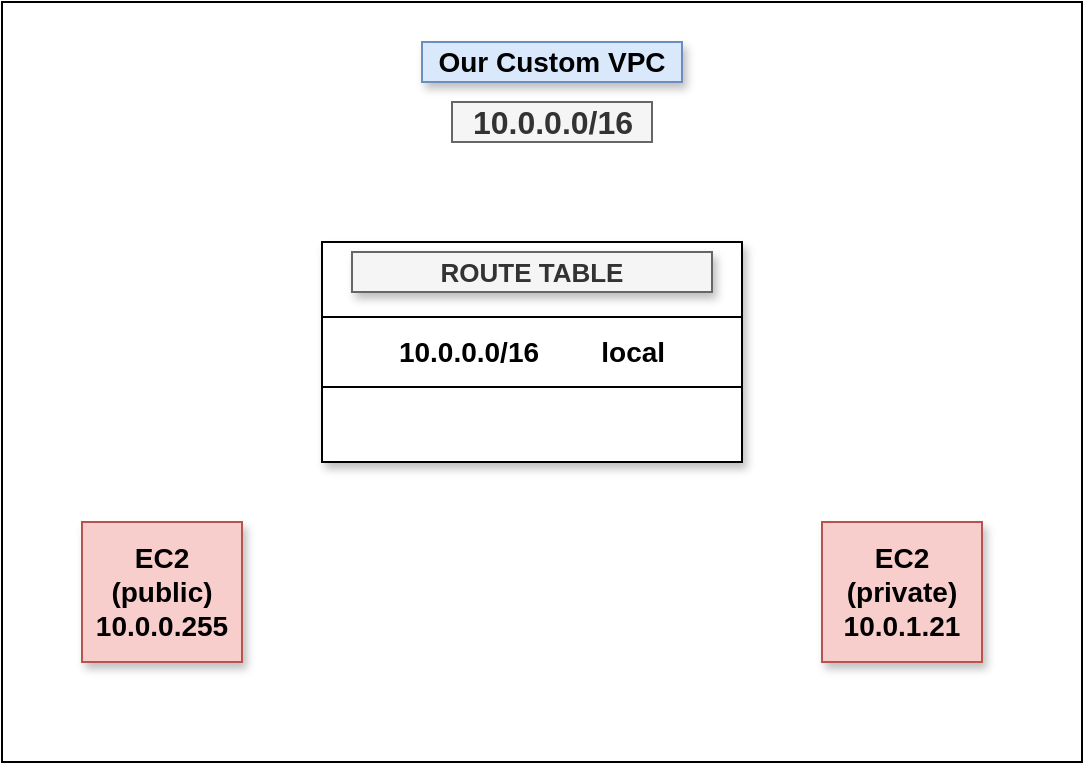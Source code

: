 <mxfile version="14.2.3" type="github" pages="2">
  <diagram id="4cFyjErOvzvpscptfe8b" name="Page-1">
    <mxGraphModel dx="1422" dy="794" grid="1" gridSize="10" guides="1" tooltips="1" connect="1" arrows="1" fold="1" page="1" pageScale="1" pageWidth="850" pageHeight="1100" math="0" shadow="0">
      <root>
        <mxCell id="0" />
        <mxCell id="1" parent="0" />
        <mxCell id="DU86xdA9OpCmwGyD7wXK-3" value="&lt;b&gt;&lt;font style=&quot;font-size: 14px&quot;&gt;Our Custom VPC&lt;/font&gt;&lt;/b&gt;" style="text;html=1;strokeColor=#6c8ebf;fillColor=#dae8fc;align=center;verticalAlign=middle;whiteSpace=wrap;rounded=0;shadow=1;" parent="1" vertex="1">
          <mxGeometry x="360" y="110" width="130" height="20" as="geometry" />
        </mxCell>
        <mxCell id="DU86xdA9OpCmwGyD7wXK-16" value="&lt;b&gt;&lt;font style=&quot;font-size: 14px&quot;&gt;EC2&lt;br&gt;(public)&lt;br&gt;10.0.0.255&lt;br&gt;&lt;/font&gt;&lt;/b&gt;" style="rounded=0;whiteSpace=wrap;html=1;shadow=1;fillColor=#f8cecc;strokeColor=#b85450;" parent="1" vertex="1">
          <mxGeometry x="190" y="350" width="80" height="70" as="geometry" />
        </mxCell>
        <mxCell id="DU86xdA9OpCmwGyD7wXK-27" value="&lt;b&gt;&lt;font style=&quot;font-size: 14px&quot;&gt;EC2&lt;br&gt;(private)&lt;br&gt;10.0.1.21&lt;br&gt;&lt;/font&gt;&lt;/b&gt;" style="rounded=0;whiteSpace=wrap;html=1;shadow=1;fillColor=#f8cecc;strokeColor=#b85450;" parent="1" vertex="1">
          <mxGeometry x="560" y="350" width="80" height="70" as="geometry" />
        </mxCell>
        <mxCell id="DU86xdA9OpCmwGyD7wXK-32" value="&lt;b&gt;&lt;font style=&quot;font-size: 16px&quot;&gt;10.0.0.0/16&lt;br&gt;&lt;/font&gt;&lt;/b&gt;" style="text;html=1;align=center;verticalAlign=middle;resizable=0;points=[];autosize=1;fillColor=#f5f5f5;strokeColor=#666666;fontColor=#333333;" parent="1" vertex="1">
          <mxGeometry x="375" y="140" width="100" height="20" as="geometry" />
        </mxCell>
        <mxCell id="YMv9TByk4Qcyc4DGlDAP-1" value="" style="rounded=0;whiteSpace=wrap;html=1;shadow=1;" vertex="1" parent="1">
          <mxGeometry x="310" y="210" width="210" height="110" as="geometry" />
        </mxCell>
        <mxCell id="YMv9TByk4Qcyc4DGlDAP-2" value="&lt;b&gt;&lt;font style=&quot;font-size: 13px&quot;&gt;ROUTE TABLE&lt;/font&gt;&lt;/b&gt;" style="text;html=1;strokeColor=#666666;fillColor=#f5f5f5;align=center;verticalAlign=middle;whiteSpace=wrap;rounded=0;shadow=1;fontColor=#333333;" vertex="1" parent="1">
          <mxGeometry x="325" y="215" width="180" height="20" as="geometry" />
        </mxCell>
        <mxCell id="YMv9TByk4Qcyc4DGlDAP-4" value="&lt;b&gt;&lt;font style=&quot;font-size: 14px&quot;&gt;0.0.0.0/0&amp;nbsp; &amp;nbsp; &amp;nbsp; &amp;nbsp; IGW&lt;/font&gt;&lt;/b&gt;" style="rounded=0;whiteSpace=wrap;html=1;shadow=0;" vertex="1" parent="1">
          <mxGeometry x="310" y="247.5" width="210" height="35" as="geometry" />
        </mxCell>
        <mxCell id="YMv9TByk4Qcyc4DGlDAP-5" value="&lt;b&gt;&lt;font style=&quot;font-size: 14px&quot;&gt;10.0.0.0/16&amp;nbsp; &amp;nbsp; &amp;nbsp; &amp;nbsp; local&lt;/font&gt;&lt;/b&gt;" style="rounded=0;whiteSpace=wrap;html=1;shadow=0;" vertex="1" parent="1">
          <mxGeometry x="310" y="247.5" width="210" height="35" as="geometry" />
        </mxCell>
        <mxCell id="YMv9TByk4Qcyc4DGlDAP-6" value="&lt;b&gt;&lt;font style=&quot;font-size: 14px&quot;&gt;10.0.0.0/16&amp;nbsp; &amp;nbsp; &amp;nbsp; &amp;nbsp; local&lt;/font&gt;&lt;/b&gt;" style="rounded=0;whiteSpace=wrap;html=1;shadow=0;" vertex="1" parent="1">
          <mxGeometry x="310" y="247.5" width="210" height="35" as="geometry" />
        </mxCell>
        <mxCell id="YMv9TByk4Qcyc4DGlDAP-7" value="" style="rounded=0;whiteSpace=wrap;html=1;fillColor=none;" vertex="1" parent="1">
          <mxGeometry x="150" y="90" width="540" height="380" as="geometry" />
        </mxCell>
      </root>
    </mxGraphModel>
  </diagram>
  <diagram id="JjTg5R050eo9asR4S2_R" name="Page-2">
    <mxGraphModel dx="2272" dy="794" grid="1" gridSize="10" guides="1" tooltips="1" connect="1" arrows="1" fold="1" page="1" pageScale="1" pageWidth="850" pageHeight="1100" math="0" shadow="0">
      <root>
        <mxCell id="Wq4AbPY5fN_4OhGGMQav-0" />
        <mxCell id="Wq4AbPY5fN_4OhGGMQav-1" parent="Wq4AbPY5fN_4OhGGMQav-0" />
        <mxCell id="Wq4AbPY5fN_4OhGGMQav-2" value="" style="rounded=0;whiteSpace=wrap;html=1;shadow=1;" vertex="1" parent="Wq4AbPY5fN_4OhGGMQav-1">
          <mxGeometry x="110" y="140" width="630" height="510" as="geometry" />
        </mxCell>
        <mxCell id="Wq4AbPY5fN_4OhGGMQav-3" style="edgeStyle=orthogonalEdgeStyle;rounded=0;orthogonalLoop=1;jettySize=auto;html=1;exitX=0.875;exitY=0.5;exitDx=0;exitDy=0;exitPerimeter=0;" edge="1" parent="Wq4AbPY5fN_4OhGGMQav-1" source="Wq4AbPY5fN_4OhGGMQav-4">
          <mxGeometry relative="1" as="geometry">
            <mxPoint x="100" y="200.167" as="targetPoint" />
          </mxGeometry>
        </mxCell>
        <mxCell id="Wq4AbPY5fN_4OhGGMQav-4" value="&lt;b&gt;INTERNET&lt;/b&gt;" style="ellipse;shape=cloud;whiteSpace=wrap;html=1;shadow=1;fillColor=#ffe6cc;strokeColor=#d79b00;" vertex="1" parent="Wq4AbPY5fN_4OhGGMQav-1">
          <mxGeometry x="-90" y="140" width="150" height="120" as="geometry" />
        </mxCell>
        <mxCell id="Wq4AbPY5fN_4OhGGMQav-5" value="&lt;b&gt;&lt;font style=&quot;font-size: 14px&quot;&gt;Our Custom VPC&lt;/font&gt;&lt;/b&gt;" style="text;html=1;strokeColor=#6c8ebf;fillColor=#dae8fc;align=center;verticalAlign=middle;whiteSpace=wrap;rounded=0;shadow=1;" vertex="1" parent="Wq4AbPY5fN_4OhGGMQav-1">
          <mxGeometry x="360" y="110" width="130" height="20" as="geometry" />
        </mxCell>
        <mxCell id="Wq4AbPY5fN_4OhGGMQav-6" value="" style="rounded=0;whiteSpace=wrap;html=1;shadow=1;fillColor=#fff2cc;strokeColor=#d6b656;" vertex="1" parent="Wq4AbPY5fN_4OhGGMQav-1">
          <mxGeometry x="150" y="300" width="230" height="320" as="geometry" />
        </mxCell>
        <mxCell id="Wq4AbPY5fN_4OhGGMQav-7" value="" style="rounded=0;whiteSpace=wrap;html=1;shadow=1;fillColor=#dae8fc;strokeColor=#6c8ebf;" vertex="1" parent="Wq4AbPY5fN_4OhGGMQav-1">
          <mxGeometry x="460" y="300" width="230" height="320" as="geometry" />
        </mxCell>
        <mxCell id="Wq4AbPY5fN_4OhGGMQav-8" value="&lt;b&gt;&lt;font style=&quot;font-size: 14px&quot;&gt;Public Subnet&lt;/font&gt;&lt;/b&gt;" style="text;html=1;strokeColor=#d6b656;fillColor=#fff2cc;align=center;verticalAlign=middle;whiteSpace=wrap;rounded=0;shadow=1;" vertex="1" parent="Wq4AbPY5fN_4OhGGMQav-1">
          <mxGeometry x="200" y="270" width="130" height="20" as="geometry" />
        </mxCell>
        <mxCell id="Wq4AbPY5fN_4OhGGMQav-9" value="&lt;b&gt;&lt;font style=&quot;font-size: 14px&quot;&gt;Private Subnet&lt;/font&gt;&lt;/b&gt;" style="text;html=1;strokeColor=#6c8ebf;fillColor=#dae8fc;align=center;verticalAlign=middle;whiteSpace=wrap;rounded=0;shadow=1;" vertex="1" parent="Wq4AbPY5fN_4OhGGMQav-1">
          <mxGeometry x="510" y="270" width="130" height="20" as="geometry" />
        </mxCell>
        <mxCell id="Wq4AbPY5fN_4OhGGMQav-10" value="" style="rounded=0;whiteSpace=wrap;html=1;shadow=1;" vertex="1" parent="Wq4AbPY5fN_4OhGGMQav-1">
          <mxGeometry x="160" y="315" width="210" height="115" as="geometry" />
        </mxCell>
        <mxCell id="Wq4AbPY5fN_4OhGGMQav-11" value="" style="rounded=0;whiteSpace=wrap;html=1;shadow=1;" vertex="1" parent="Wq4AbPY5fN_4OhGGMQav-1">
          <mxGeometry x="470" y="320" width="210" height="110" as="geometry" />
        </mxCell>
        <mxCell id="Wq4AbPY5fN_4OhGGMQav-12" value="&lt;b&gt;&lt;font style=&quot;font-size: 13px&quot;&gt;Public Subnet Route Table&lt;/font&gt;&lt;/b&gt;" style="text;html=1;strokeColor=#666666;fillColor=#f5f5f5;align=center;verticalAlign=middle;whiteSpace=wrap;rounded=0;shadow=1;fontColor=#333333;" vertex="1" parent="Wq4AbPY5fN_4OhGGMQav-1">
          <mxGeometry x="175" y="320" width="180" height="20" as="geometry" />
        </mxCell>
        <mxCell id="Wq4AbPY5fN_4OhGGMQav-13" value="&lt;b&gt;&lt;font style=&quot;font-size: 13px&quot;&gt;Private Subnet Route Table&lt;/font&gt;&lt;/b&gt;" style="text;html=1;strokeColor=#666666;fillColor=#f5f5f5;align=center;verticalAlign=middle;whiteSpace=wrap;rounded=0;shadow=1;fontColor=#333333;" vertex="1" parent="Wq4AbPY5fN_4OhGGMQav-1">
          <mxGeometry x="485" y="325" width="180" height="20" as="geometry" />
        </mxCell>
        <mxCell id="Wq4AbPY5fN_4OhGGMQav-14" style="edgeStyle=orthogonalEdgeStyle;rounded=0;orthogonalLoop=1;jettySize=auto;html=1;exitX=0;exitY=0.5;exitDx=0;exitDy=0;entryX=0.067;entryY=1.03;entryDx=0;entryDy=0;entryPerimeter=0;" edge="1" parent="Wq4AbPY5fN_4OhGGMQav-1" source="Wq4AbPY5fN_4OhGGMQav-15" target="Wq4AbPY5fN_4OhGGMQav-10">
          <mxGeometry relative="1" as="geometry" />
        </mxCell>
        <mxCell id="Wq4AbPY5fN_4OhGGMQav-15" value="&lt;b&gt;&lt;font style=&quot;font-size: 14px&quot;&gt;NAT&lt;/font&gt;&lt;/b&gt;" style="ellipse;whiteSpace=wrap;html=1;shadow=1;" vertex="1" parent="Wq4AbPY5fN_4OhGGMQav-1">
          <mxGeometry x="180" y="440" width="90" height="60" as="geometry" />
        </mxCell>
        <mxCell id="Wq4AbPY5fN_4OhGGMQav-16" style="edgeStyle=orthogonalEdgeStyle;rounded=0;orthogonalLoop=1;jettySize=auto;html=1;exitX=0;exitY=0.25;exitDx=0;exitDy=0;entryX=0;entryY=0.5;entryDx=0;entryDy=0;" edge="1" parent="Wq4AbPY5fN_4OhGGMQav-1" source="Wq4AbPY5fN_4OhGGMQav-17" target="Wq4AbPY5fN_4OhGGMQav-20">
          <mxGeometry relative="1" as="geometry">
            <Array as="points">
              <mxPoint x="140" y="548" />
              <mxPoint x="140" y="408" />
            </Array>
          </mxGeometry>
        </mxCell>
        <mxCell id="Wq4AbPY5fN_4OhGGMQav-17" value="&lt;b&gt;&lt;font style=&quot;font-size: 14px&quot;&gt;EC2&lt;br&gt;(public)&lt;br&gt;10.0.0.255&lt;br&gt;&lt;/font&gt;&lt;/b&gt;" style="rounded=0;whiteSpace=wrap;html=1;shadow=1;fillColor=#f8cecc;strokeColor=#b85450;" vertex="1" parent="Wq4AbPY5fN_4OhGGMQav-1">
          <mxGeometry x="175" y="530" width="80" height="70" as="geometry" />
        </mxCell>
        <mxCell id="Wq4AbPY5fN_4OhGGMQav-18" style="edgeStyle=orthogonalEdgeStyle;rounded=0;orthogonalLoop=1;jettySize=auto;html=1;exitX=1;exitY=0.5;exitDx=0;exitDy=0;entryX=1.004;entryY=0.349;entryDx=0;entryDy=0;entryPerimeter=0;" edge="1" parent="Wq4AbPY5fN_4OhGGMQav-1" target="Wq4AbPY5fN_4OhGGMQav-6">
          <mxGeometry relative="1" as="geometry">
            <Array as="points">
              <mxPoint x="410" y="200" />
              <mxPoint x="410" y="412" />
            </Array>
            <mxPoint x="200" y="200.0" as="sourcePoint" />
          </mxGeometry>
        </mxCell>
        <mxCell id="Wq4AbPY5fN_4OhGGMQav-19" style="edgeStyle=orthogonalEdgeStyle;rounded=0;orthogonalLoop=1;jettySize=auto;html=1;exitX=0;exitY=0.5;exitDx=0;exitDy=0;entryX=0;entryY=0.5;entryDx=0;entryDy=0;" edge="1" parent="Wq4AbPY5fN_4OhGGMQav-1" source="Wq4AbPY5fN_4OhGGMQav-20" target="Wq4AbPY5fN_4OhGGMQav-17">
          <mxGeometry relative="1" as="geometry" />
        </mxCell>
        <mxCell id="Wq4AbPY5fN_4OhGGMQav-20" value="&lt;b&gt;&lt;font style=&quot;font-size: 14px&quot;&gt;&amp;nbsp; &amp;nbsp; &amp;nbsp; &amp;nbsp; &amp;nbsp; 0.0.0.0/0&amp;nbsp; &amp;nbsp; &amp;nbsp; &amp;nbsp; &amp;nbsp; &amp;nbsp; IGW&lt;/font&gt;&lt;/b&gt;" style="rounded=0;whiteSpace=wrap;html=1;shadow=0;align=left;" vertex="1" parent="Wq4AbPY5fN_4OhGGMQav-1">
          <mxGeometry x="160" y="390" width="210" height="35" as="geometry" />
        </mxCell>
        <mxCell id="Wq4AbPY5fN_4OhGGMQav-21" style="edgeStyle=orthogonalEdgeStyle;rounded=0;orthogonalLoop=1;jettySize=auto;html=1;exitX=0;exitY=0.5;exitDx=0;exitDy=0;" edge="1" parent="Wq4AbPY5fN_4OhGGMQav-1" source="Wq4AbPY5fN_4OhGGMQav-22" target="Wq4AbPY5fN_4OhGGMQav-6">
          <mxGeometry relative="1" as="geometry">
            <Array as="points">
              <mxPoint x="425" y="408" />
              <mxPoint x="425" y="470" />
            </Array>
          </mxGeometry>
        </mxCell>
        <mxCell id="Wq4AbPY5fN_4OhGGMQav-22" value="&lt;b&gt;&lt;font style=&quot;font-size: 14px&quot;&gt;0.0.0.0/0&amp;nbsp; &amp;nbsp; &amp;nbsp; &amp;nbsp; NAT&lt;/font&gt;&lt;/b&gt;" style="rounded=0;whiteSpace=wrap;html=1;shadow=0;" vertex="1" parent="Wq4AbPY5fN_4OhGGMQav-1">
          <mxGeometry x="470" y="390" width="210" height="35" as="geometry" />
        </mxCell>
        <mxCell id="Wq4AbPY5fN_4OhGGMQav-23" value="&lt;b&gt;&lt;font style=&quot;font-size: 14px&quot;&gt;10.0.0.0/16&amp;nbsp; &amp;nbsp; &amp;nbsp; &amp;nbsp; local&lt;/font&gt;&lt;/b&gt;" style="rounded=0;whiteSpace=wrap;html=1;shadow=0;" vertex="1" parent="Wq4AbPY5fN_4OhGGMQav-1">
          <mxGeometry x="160" y="357.5" width="210" height="35" as="geometry" />
        </mxCell>
        <mxCell id="Wq4AbPY5fN_4OhGGMQav-24" value="&lt;b&gt;&lt;font style=&quot;font-size: 14px&quot;&gt;0.0.0.0/0&amp;nbsp; &amp;nbsp; &amp;nbsp; &amp;nbsp; IGW&lt;/font&gt;&lt;/b&gt;" style="rounded=0;whiteSpace=wrap;html=1;shadow=0;" vertex="1" parent="Wq4AbPY5fN_4OhGGMQav-1">
          <mxGeometry x="470" y="357.5" width="210" height="35" as="geometry" />
        </mxCell>
        <mxCell id="Wq4AbPY5fN_4OhGGMQav-25" value="&lt;b&gt;&lt;font style=&quot;font-size: 14px&quot;&gt;10.0.0.0/16&amp;nbsp; &amp;nbsp; &amp;nbsp; &amp;nbsp; local&lt;/font&gt;&lt;/b&gt;" style="rounded=0;whiteSpace=wrap;html=1;shadow=0;" vertex="1" parent="Wq4AbPY5fN_4OhGGMQav-1">
          <mxGeometry x="470" y="357.5" width="210" height="35" as="geometry" />
        </mxCell>
        <mxCell id="Wq4AbPY5fN_4OhGGMQav-26" value="&lt;b&gt;Public Elastic IP&lt;/b&gt;" style="text;html=1;strokeColor=#b85450;fillColor=#f8cecc;align=center;verticalAlign=middle;whiteSpace=wrap;rounded=0;shadow=0;" vertex="1" parent="Wq4AbPY5fN_4OhGGMQav-1">
          <mxGeometry x="260" y="460" width="110" height="20" as="geometry" />
        </mxCell>
        <mxCell id="Wq4AbPY5fN_4OhGGMQav-27" style="edgeStyle=orthogonalEdgeStyle;rounded=0;orthogonalLoop=1;jettySize=auto;html=1;exitX=1;exitY=0.5;exitDx=0;exitDy=0;entryX=0.75;entryY=1;entryDx=0;entryDy=0;" edge="1" parent="Wq4AbPY5fN_4OhGGMQav-1" source="Wq4AbPY5fN_4OhGGMQav-28" target="Wq4AbPY5fN_4OhGGMQav-11">
          <mxGeometry relative="1" as="geometry" />
        </mxCell>
        <mxCell id="Wq4AbPY5fN_4OhGGMQav-28" value="&lt;b&gt;&lt;font style=&quot;font-size: 14px&quot;&gt;EC2&lt;br&gt;(private)&lt;br&gt;10.0.1.21&lt;br&gt;&lt;/font&gt;&lt;/b&gt;" style="rounded=0;whiteSpace=wrap;html=1;shadow=1;fillColor=#f8cecc;strokeColor=#b85450;" vertex="1" parent="Wq4AbPY5fN_4OhGGMQav-1">
          <mxGeometry x="490" y="530" width="80" height="70" as="geometry" />
        </mxCell>
        <mxCell id="Wq4AbPY5fN_4OhGGMQav-29" value="&lt;b&gt;&lt;font style=&quot;font-size: 16px&quot;&gt;10.0.0.0/16&lt;br&gt;&lt;/font&gt;&lt;/b&gt;" style="text;html=1;align=center;verticalAlign=middle;resizable=0;points=[];autosize=1;fillColor=#f5f5f5;strokeColor=#666666;fontColor=#333333;" vertex="1" parent="Wq4AbPY5fN_4OhGGMQav-1">
          <mxGeometry x="375" y="140" width="100" height="20" as="geometry" />
        </mxCell>
        <mxCell id="Wq4AbPY5fN_4OhGGMQav-30" value="&lt;b&gt;&lt;font style=&quot;font-size: 16px&quot;&gt;10.0.0.0/24&lt;/font&gt;&lt;/b&gt;&lt;span style=&quot;color: rgba(0 , 0 , 0 , 0) ; font-family: monospace ; font-size: 0px&quot;&gt;%3CmxGraphModel%3E%3Croot%3E%3CmxCell%20id%3D%220%22%2F%3E%3CmxCell%20id%3D%221%22%20parent%3D%220%22%2F%3E%3CmxCell%20id%3D%222%22%20value%3D%22%26lt%3Bb%26gt%3B%26lt%3Bfont%20style%3D%26quot%3Bfont-size%3A%2016px%26quot%3B%26gt%3B10.0.0.0%2F16%26lt%3B%2Ffont%26gt%3B%26lt%3B%2Fb%26gt%3B%22%20style%3D%22text%3Bhtml%3D1%3Balign%3Dcenter%3BverticalAlign%3Dmiddle%3Bresizable%3D0%3Bpoints%3D%5B%5D%3Bautosize%3D1%3BfillColor%3D%23f5f5f5%3BstrokeColor%3D%23666666%3BfontColor%3D%23333333%3B%22%20vertex%3D%221%22%20parent%3D%221%22%3E%3CmxGeometry%20x%3D%22375%22%20y%3D%22140%22%20width%3D%22100%22%20height%3D%2220%22%20as%3D%22geometry%22%2F%3E%3C%2FmxCell%3E%3C%2Froot%3E%3C%2FmxGraphModel%3E&lt;/span&gt;" style="text;html=1;align=center;verticalAlign=middle;resizable=0;points=[];autosize=1;fillColor=#f5f5f5;strokeColor=#666666;fontColor=#333333;" vertex="1" parent="Wq4AbPY5fN_4OhGGMQav-1">
          <mxGeometry x="215" y="250" width="100" height="20" as="geometry" />
        </mxCell>
        <mxCell id="Wq4AbPY5fN_4OhGGMQav-31" value="&lt;b&gt;&lt;font style=&quot;font-size: 16px&quot;&gt;10.0.1.0/24&lt;/font&gt;&lt;/b&gt;" style="text;html=1;align=center;verticalAlign=middle;resizable=0;points=[];autosize=1;fillColor=#f5f5f5;strokeColor=#666666;fontColor=#333333;" vertex="1" parent="Wq4AbPY5fN_4OhGGMQav-1">
          <mxGeometry x="525" y="250" width="100" height="20" as="geometry" />
        </mxCell>
        <mxCell id="Wq4AbPY5fN_4OhGGMQav-32" value="&lt;b&gt;&lt;font style=&quot;font-size: 14px&quot;&gt;10.0.0.0/16&amp;nbsp; &amp;nbsp; &amp;nbsp; &amp;nbsp; local&lt;/font&gt;&lt;/b&gt;" style="rounded=0;whiteSpace=wrap;html=1;shadow=0;" vertex="1" parent="Wq4AbPY5fN_4OhGGMQav-1">
          <mxGeometry x="160" y="357.5" width="210" height="35" as="geometry" />
        </mxCell>
        <mxCell id="Wq4AbPY5fN_4OhGGMQav-33" value="&lt;b&gt;&lt;font style=&quot;font-size: 14px&quot;&gt;10.0.0.0/16&amp;nbsp; &amp;nbsp; &amp;nbsp; &amp;nbsp; local&lt;/font&gt;&lt;/b&gt;" style="rounded=0;whiteSpace=wrap;html=1;shadow=0;" vertex="1" parent="Wq4AbPY5fN_4OhGGMQav-1">
          <mxGeometry x="470" y="357.5" width="210" height="35" as="geometry" />
        </mxCell>
        <mxCell id="Wq4AbPY5fN_4OhGGMQav-34" value="&lt;b&gt;&lt;font style=&quot;font-size: 14px&quot;&gt;IGW&lt;/font&gt;&lt;/b&gt;" style="triangle;whiteSpace=wrap;html=1;shadow=1;fillColor=#d5e8d4;strokeColor=#82b366;" vertex="1" parent="Wq4AbPY5fN_4OhGGMQav-1">
          <mxGeometry x="120" y="150" width="80" height="100" as="geometry" />
        </mxCell>
        <mxCell id="Wq4AbPY5fN_4OhGGMQav-35" value="Google Cloud" style="rounded=0;whiteSpace=wrap;html=1;" vertex="1" parent="Wq4AbPY5fN_4OhGGMQav-1">
          <mxGeometry x="-80" y="280" width="130" height="170" as="geometry" />
        </mxCell>
      </root>
    </mxGraphModel>
  </diagram>
</mxfile>
